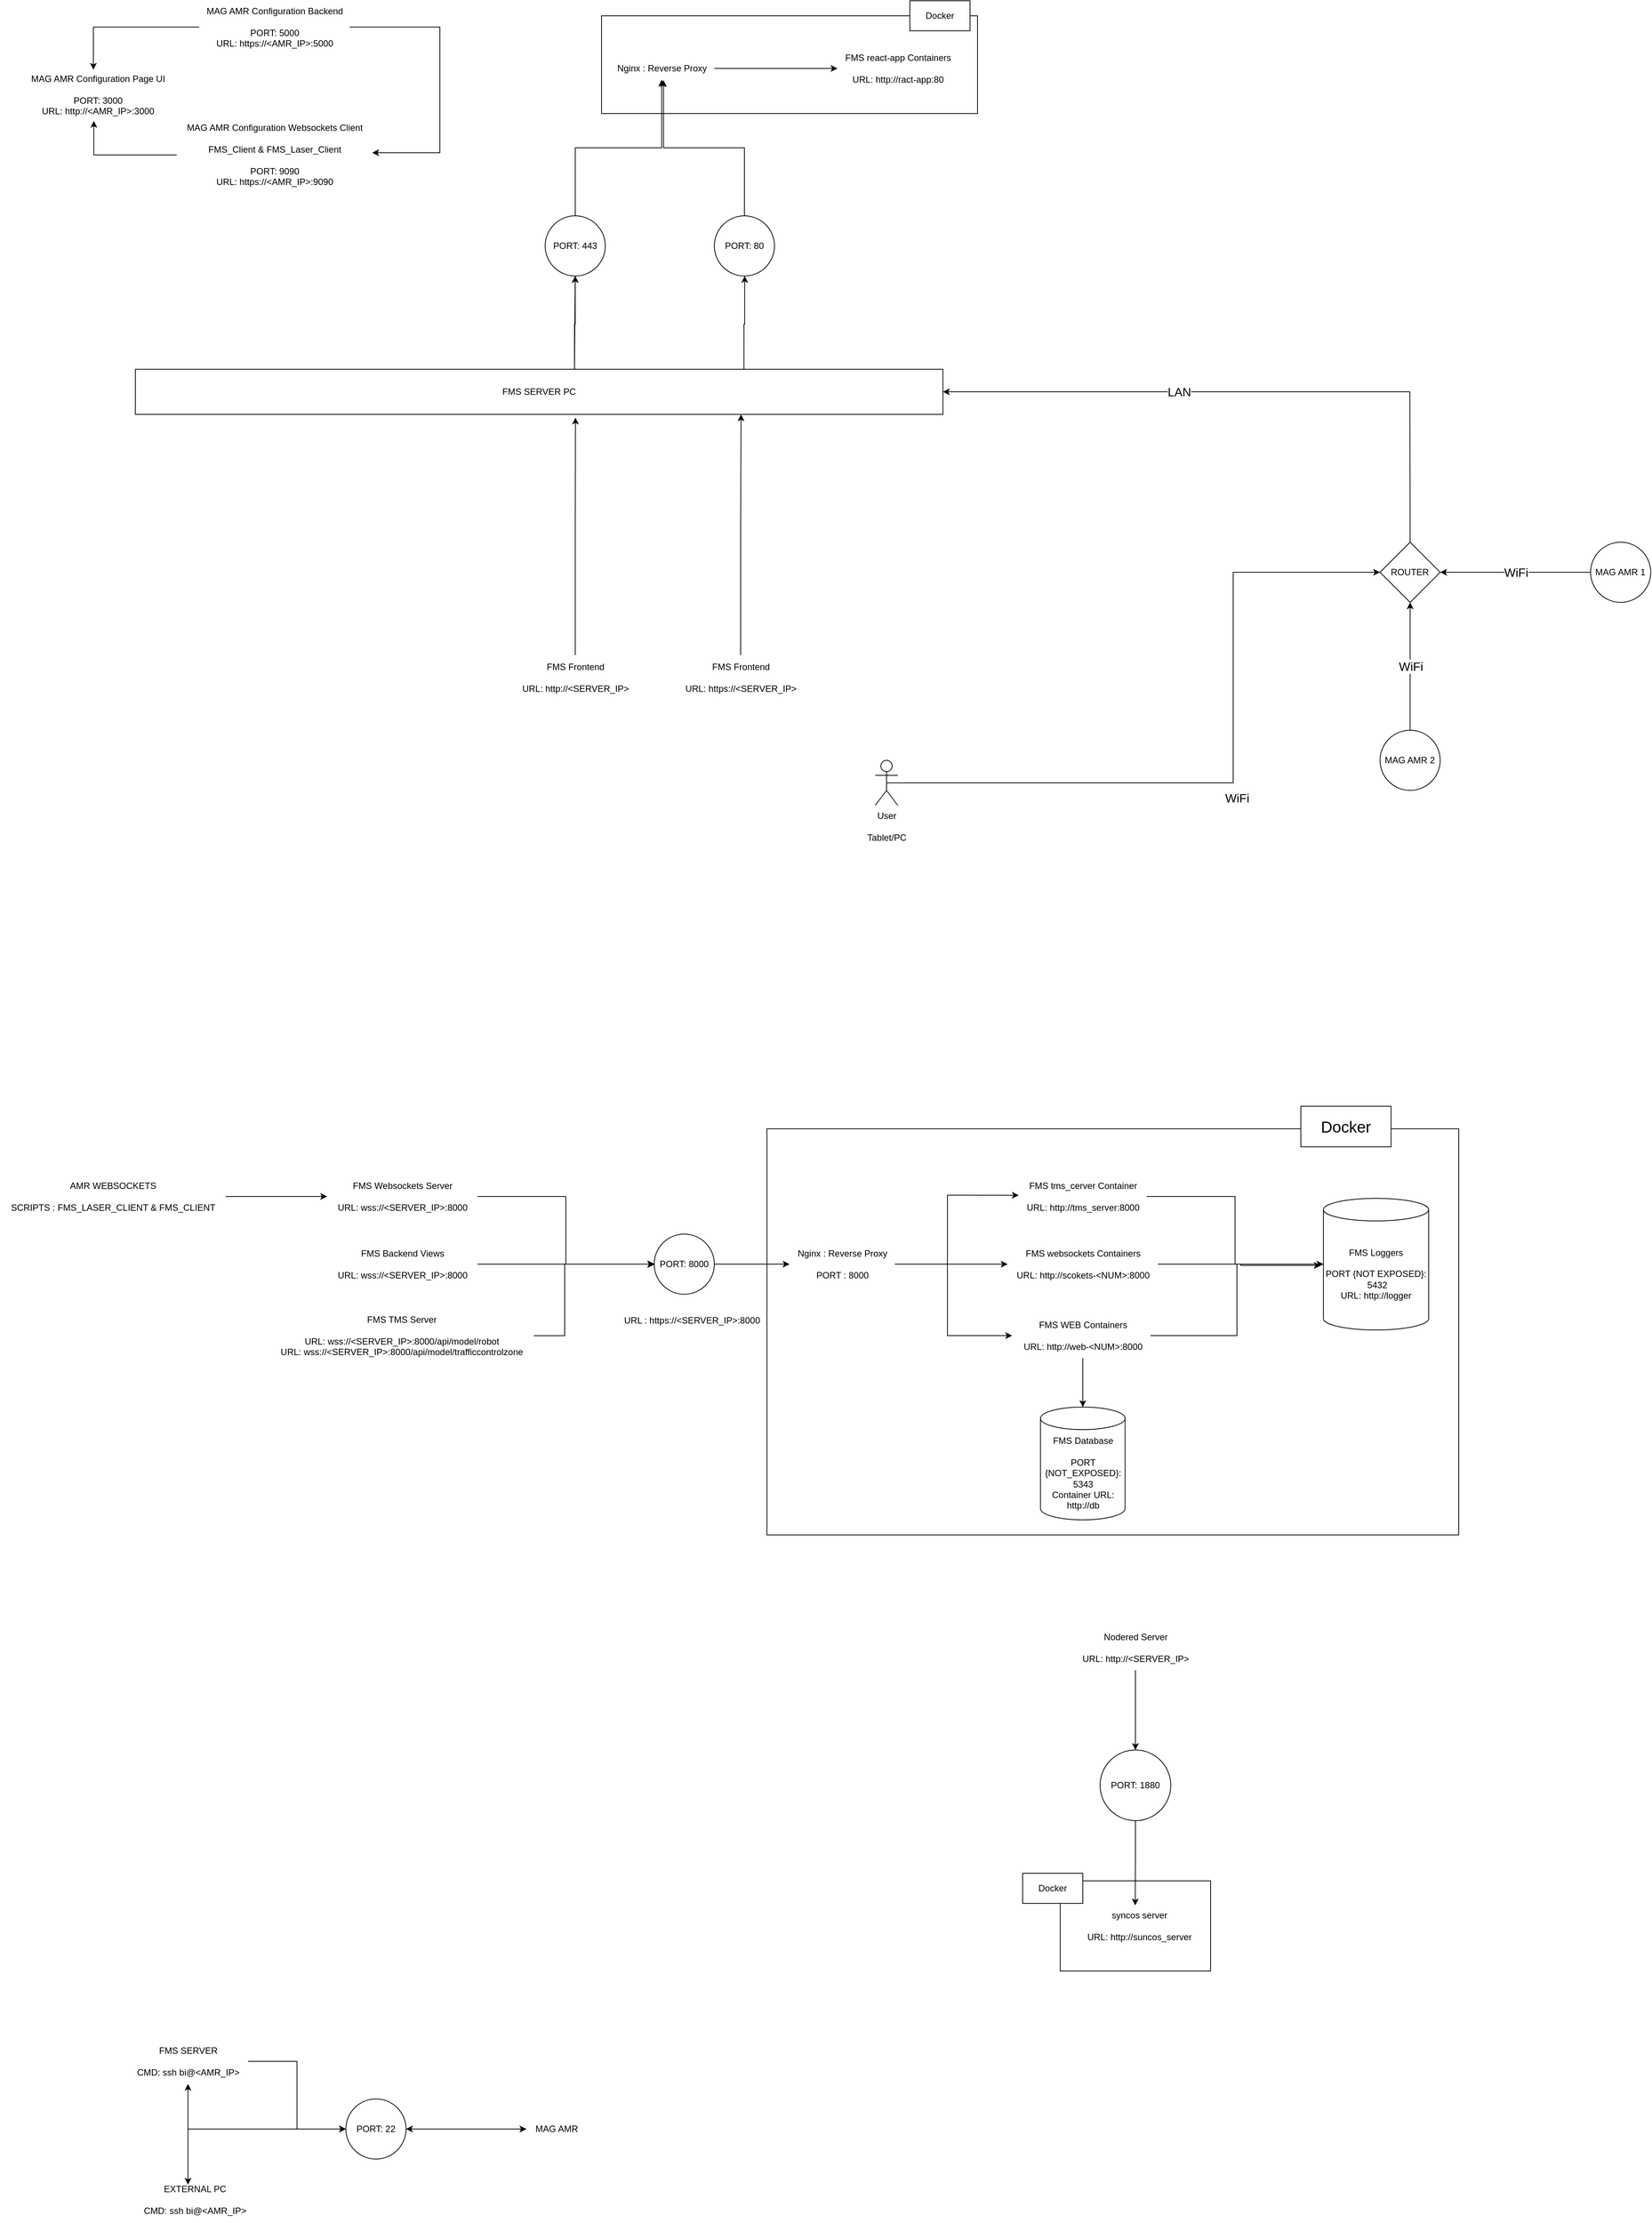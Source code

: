 <mxfile version="24.2.8" type="google">
  <diagram name="Page-1" id="4uziE1oLJJKGPmLhwlbQ">
    <mxGraphModel grid="1" page="1" gridSize="10" guides="1" tooltips="1" connect="1" arrows="1" fold="1" pageScale="1" pageWidth="827" pageHeight="1169" math="0" shadow="0">
      <root>
        <mxCell id="0" />
        <mxCell id="1" parent="0" />
        <mxCell id="BkfU0cEm2FaU06lFBYUn-8" value="" style="rounded=0;whiteSpace=wrap;html=1;" vertex="1" parent="1">
          <mxGeometry x="630" y="1550" width="200" height="120" as="geometry" />
        </mxCell>
        <mxCell id="02he-1anPqTySfMf4MrX-14" value="" style="rounded=0;whiteSpace=wrap;html=1;" vertex="1" parent="1">
          <mxGeometry x="20" y="-930" width="500" height="130" as="geometry" />
        </mxCell>
        <mxCell id="02he-1anPqTySfMf4MrX-9" value="" style="rounded=0;whiteSpace=wrap;html=1;" vertex="1" parent="1">
          <mxGeometry x="240" y="550" width="920" height="540" as="geometry" />
        </mxCell>
        <mxCell id="d4IRpbyM-tJKFZe9OpfI-14" value="PORT: 8000" style="ellipse;whiteSpace=wrap;html=1;aspect=fixed;" vertex="1" parent="1">
          <mxGeometry x="90" y="690" width="80" height="80" as="geometry" />
        </mxCell>
        <mxCell id="d4IRpbyM-tJKFZe9OpfI-22" style="edgeStyle=orthogonalEdgeStyle;rounded=0;orthogonalLoop=1;jettySize=auto;html=1;entryX=0;entryY=0.5;entryDx=0;entryDy=0;" edge="1" parent="1" source="d4IRpbyM-tJKFZe9OpfI-15" target="d4IRpbyM-tJKFZe9OpfI-14">
          <mxGeometry relative="1" as="geometry" />
        </mxCell>
        <mxCell id="d4IRpbyM-tJKFZe9OpfI-15" value="FMS Websockets Server&lt;br&gt;&lt;br&gt;URL: wss://&amp;lt;SERVER_IP&amp;gt;:8000" style="text;html=1;align=center;verticalAlign=middle;resizable=0;points=[];autosize=1;strokeColor=none;fillColor=none;" vertex="1" parent="1">
          <mxGeometry x="-345" y="610" width="200" height="60" as="geometry" />
        </mxCell>
        <mxCell id="d4IRpbyM-tJKFZe9OpfI-29" style="edgeStyle=orthogonalEdgeStyle;rounded=0;orthogonalLoop=1;jettySize=auto;html=1;" edge="1" parent="1" source="d4IRpbyM-tJKFZe9OpfI-16" target="d4IRpbyM-tJKFZe9OpfI-27">
          <mxGeometry relative="1" as="geometry" />
        </mxCell>
        <mxCell id="d4IRpbyM-tJKFZe9OpfI-16" value="Nginx : Reverse Proxy&lt;br&gt;&lt;br&gt;PORT : 8000" style="text;html=1;align=center;verticalAlign=middle;resizable=0;points=[];autosize=1;strokeColor=none;fillColor=none;" vertex="1" parent="1">
          <mxGeometry x="270" y="700" width="140" height="60" as="geometry" />
        </mxCell>
        <mxCell id="d4IRpbyM-tJKFZe9OpfI-17" style="edgeStyle=orthogonalEdgeStyle;rounded=0;orthogonalLoop=1;jettySize=auto;html=1;entryX=0;entryY=0.5;entryDx=0;entryDy=0;entryPerimeter=0;" edge="1" parent="1" source="d4IRpbyM-tJKFZe9OpfI-14" target="d4IRpbyM-tJKFZe9OpfI-16">
          <mxGeometry relative="1" as="geometry" />
        </mxCell>
        <mxCell id="d4IRpbyM-tJKFZe9OpfI-19" value="URL : https://&amp;lt;SERVER_IP&amp;gt;:8000" style="text;html=1;align=center;verticalAlign=middle;resizable=0;points=[];autosize=1;strokeColor=none;fillColor=none;" vertex="1" parent="1">
          <mxGeometry x="40" y="790" width="200" height="30" as="geometry" />
        </mxCell>
        <mxCell id="d4IRpbyM-tJKFZe9OpfI-23" style="edgeStyle=orthogonalEdgeStyle;rounded=0;orthogonalLoop=1;jettySize=auto;html=1;" edge="1" parent="1" source="d4IRpbyM-tJKFZe9OpfI-20">
          <mxGeometry relative="1" as="geometry">
            <mxPoint x="90" y="730" as="targetPoint" />
          </mxGeometry>
        </mxCell>
        <mxCell id="d4IRpbyM-tJKFZe9OpfI-20" value="FMS Backend Views&lt;br&gt;&lt;br&gt;URL: wss://&amp;lt;SERVER_IP&amp;gt;:8000" style="text;html=1;align=center;verticalAlign=middle;resizable=0;points=[];autosize=1;strokeColor=none;fillColor=none;" vertex="1" parent="1">
          <mxGeometry x="-345" y="700" width="200" height="60" as="geometry" />
        </mxCell>
        <mxCell id="d4IRpbyM-tJKFZe9OpfI-24" style="edgeStyle=orthogonalEdgeStyle;rounded=0;orthogonalLoop=1;jettySize=auto;html=1;entryX=0;entryY=0.5;entryDx=0;entryDy=0;" edge="1" parent="1">
          <mxGeometry relative="1" as="geometry">
            <mxPoint x="-70" y="825.067" as="sourcePoint" />
            <mxPoint x="91" y="730" as="targetPoint" />
            <Array as="points">
              <mxPoint x="-29" y="825" />
              <mxPoint x="-29" y="730" />
            </Array>
          </mxGeometry>
        </mxCell>
        <mxCell id="d4IRpbyM-tJKFZe9OpfI-21" value="FMS TMS Server&lt;br&gt;&lt;br&gt;URL: wss://&amp;lt;SERVER_IP&amp;gt;:8000/api/model/robot&lt;div&gt;URL: wss://&amp;lt;SERVER_IP&amp;gt;:8000/api/model/&lt;span style=&quot;background-color: initial;&quot;&gt;trafficcontrolzone&lt;/span&gt;&lt;br&gt;&lt;/div&gt;" style="text;html=1;align=center;verticalAlign=middle;resizable=0;points=[];autosize=1;strokeColor=none;fillColor=none;" vertex="1" parent="1">
          <mxGeometry x="-421" y="790" width="350" height="70" as="geometry" />
        </mxCell>
        <mxCell id="d4IRpbyM-tJKFZe9OpfI-25" value="FMS WEB Containers&lt;br&gt;&lt;br&gt;URL: http://web-&amp;lt;NUM&amp;gt;:8000" style="text;html=1;align=center;verticalAlign=middle;resizable=0;points=[];autosize=1;strokeColor=none;fillColor=none;" vertex="1" parent="1">
          <mxGeometry x="570" y="795" width="180" height="60" as="geometry" />
        </mxCell>
        <mxCell id="d4IRpbyM-tJKFZe9OpfI-26" style="edgeStyle=orthogonalEdgeStyle;rounded=0;orthogonalLoop=1;jettySize=auto;html=1;entryX=-0.022;entryY=0.508;entryDx=0;entryDy=0;entryPerimeter=0;" edge="1" parent="1" source="d4IRpbyM-tJKFZe9OpfI-16" target="d4IRpbyM-tJKFZe9OpfI-25">
          <mxGeometry relative="1" as="geometry">
            <Array as="points">
              <mxPoint x="480" y="730" />
              <mxPoint x="480" y="825" />
              <mxPoint x="566" y="825" />
            </Array>
          </mxGeometry>
        </mxCell>
        <mxCell id="d4IRpbyM-tJKFZe9OpfI-27" value="FMS websockets Containers&lt;br&gt;&lt;br&gt;URL: http://scokets-&amp;lt;NUM&amp;gt;:8000" style="text;html=1;align=center;verticalAlign=middle;resizable=0;points=[];autosize=1;strokeColor=none;fillColor=none;" vertex="1" parent="1">
          <mxGeometry x="560" y="700" width="200" height="60" as="geometry" />
        </mxCell>
        <mxCell id="d4IRpbyM-tJKFZe9OpfI-28" value="FMS tms_cerver Container&lt;br&gt;&lt;br&gt;URL: http://tms_server:8000" style="text;html=1;align=center;verticalAlign=middle;resizable=0;points=[];autosize=1;strokeColor=none;fillColor=none;" vertex="1" parent="1">
          <mxGeometry x="575" y="610" width="170" height="60" as="geometry" />
        </mxCell>
        <mxCell id="d4IRpbyM-tJKFZe9OpfI-30" style="edgeStyle=orthogonalEdgeStyle;rounded=0;orthogonalLoop=1;jettySize=auto;html=1;entryX=-0.001;entryY=0.472;entryDx=0;entryDy=0;entryPerimeter=0;" edge="1" parent="1" source="d4IRpbyM-tJKFZe9OpfI-16" target="d4IRpbyM-tJKFZe9OpfI-28">
          <mxGeometry relative="1" as="geometry">
            <Array as="points">
              <mxPoint x="480" y="730" />
              <mxPoint x="480" y="638" />
            </Array>
          </mxGeometry>
        </mxCell>
        <mxCell id="d4IRpbyM-tJKFZe9OpfI-32" value="FMS Database&lt;br&gt;&lt;br&gt;PORT {NOT_EXPOSED}: 5343&lt;br&gt;Container URL: http://db" style="shape=cylinder3;whiteSpace=wrap;html=1;boundedLbl=1;backgroundOutline=1;size=15;" vertex="1" parent="1">
          <mxGeometry x="603.75" y="920" width="112.5" height="150" as="geometry" />
        </mxCell>
        <mxCell id="d4IRpbyM-tJKFZe9OpfI-33" style="rounded=0;orthogonalLoop=1;jettySize=auto;html=1;entryX=0.5;entryY=0;entryDx=0;entryDy=0;entryPerimeter=0;edgeStyle=orthogonalEdgeStyle;" edge="1" parent="1" source="d4IRpbyM-tJKFZe9OpfI-25" target="d4IRpbyM-tJKFZe9OpfI-32">
          <mxGeometry relative="1" as="geometry" />
        </mxCell>
        <mxCell id="d4IRpbyM-tJKFZe9OpfI-35" style="edgeStyle=orthogonalEdgeStyle;rounded=0;orthogonalLoop=1;jettySize=auto;html=1;entryX=0;entryY=0.5;entryDx=0;entryDy=0;entryPerimeter=0;" edge="1" parent="1" source="d4IRpbyM-tJKFZe9OpfI-28" target="d4IRpbyM-tJKFZe9OpfI-39">
          <mxGeometry relative="1" as="geometry">
            <mxPoint x="939.43" y="730" as="targetPoint" />
          </mxGeometry>
        </mxCell>
        <mxCell id="d4IRpbyM-tJKFZe9OpfI-37" style="edgeStyle=orthogonalEdgeStyle;rounded=0;orthogonalLoop=1;jettySize=auto;html=1;entryX=-0.026;entryY=0.509;entryDx=0;entryDy=0;entryPerimeter=0;" edge="1" parent="1" source="d4IRpbyM-tJKFZe9OpfI-27" target="d4IRpbyM-tJKFZe9OpfI-39">
          <mxGeometry relative="1" as="geometry">
            <mxPoint x="938.48" y="730" as="targetPoint" />
          </mxGeometry>
        </mxCell>
        <mxCell id="d4IRpbyM-tJKFZe9OpfI-38" style="edgeStyle=orthogonalEdgeStyle;rounded=0;orthogonalLoop=1;jettySize=auto;html=1;entryX=0;entryY=0.5;entryDx=0;entryDy=0;entryPerimeter=0;" edge="1" parent="1" source="d4IRpbyM-tJKFZe9OpfI-25" target="d4IRpbyM-tJKFZe9OpfI-39">
          <mxGeometry relative="1" as="geometry">
            <mxPoint x="939.43" y="730.91" as="targetPoint" />
          </mxGeometry>
        </mxCell>
        <mxCell id="d4IRpbyM-tJKFZe9OpfI-39" value="&lt;span style=&quot;text-wrap: nowrap;&quot;&gt;FMS Loggers&lt;/span&gt;&lt;br style=&quot;text-wrap: nowrap;&quot;&gt;&lt;br style=&quot;text-wrap: nowrap;&quot;&gt;&lt;span style=&quot;text-wrap: nowrap;&quot;&gt;PORT {NOT EXPOSED}:&lt;/span&gt;&lt;div&gt;&lt;span style=&quot;text-wrap: nowrap;&quot;&gt;&amp;nbsp;5432&lt;/span&gt;&lt;br style=&quot;text-wrap: nowrap;&quot;&gt;&lt;span style=&quot;text-wrap: nowrap;&quot;&gt;URL: http://logger&lt;/span&gt;&lt;/div&gt;" style="shape=cylinder3;whiteSpace=wrap;html=1;boundedLbl=1;backgroundOutline=1;size=15;" vertex="1" parent="1">
          <mxGeometry x="980" y="642.5" width="140" height="175" as="geometry" />
        </mxCell>
        <mxCell id="d4IRpbyM-tJKFZe9OpfI-41" style="edgeStyle=orthogonalEdgeStyle;rounded=0;orthogonalLoop=1;jettySize=auto;html=1;" edge="1" parent="1" source="d4IRpbyM-tJKFZe9OpfI-40" target="d4IRpbyM-tJKFZe9OpfI-15">
          <mxGeometry relative="1" as="geometry" />
        </mxCell>
        <mxCell id="d4IRpbyM-tJKFZe9OpfI-40" value="AMR WEBSOCKETS&lt;br&gt;&lt;br&gt;SCRIPTS : FMS_LASER_CLIENT &amp;amp; FMS_CLIENT" style="text;html=1;align=center;verticalAlign=middle;resizable=0;points=[];autosize=1;strokeColor=none;fillColor=none;" vertex="1" parent="1">
          <mxGeometry x="-780" y="610" width="300" height="60" as="geometry" />
        </mxCell>
        <mxCell id="d4IRpbyM-tJKFZe9OpfI-46" style="edgeStyle=orthogonalEdgeStyle;rounded=0;orthogonalLoop=1;jettySize=auto;html=1;exitX=0.5;exitY=0;exitDx=0;exitDy=0;" edge="1" parent="1" source="d4IRpbyM-tJKFZe9OpfI-42" target="d4IRpbyM-tJKFZe9OpfI-45">
          <mxGeometry relative="1" as="geometry" />
        </mxCell>
        <mxCell id="d4IRpbyM-tJKFZe9OpfI-42" value="PORT: 443" style="ellipse;whiteSpace=wrap;html=1;" vertex="1" parent="1">
          <mxGeometry x="-55" y="-664" width="80" height="80" as="geometry" />
        </mxCell>
        <mxCell id="d4IRpbyM-tJKFZe9OpfI-44" style="edgeStyle=orthogonalEdgeStyle;rounded=0;orthogonalLoop=1;jettySize=auto;html=1;entryX=0.75;entryY=1;entryDx=0;entryDy=0;" edge="1" parent="1" source="d4IRpbyM-tJKFZe9OpfI-43" target="BkfU0cEm2FaU06lFBYUn-14">
          <mxGeometry relative="1" as="geometry">
            <mxPoint x="195" y="-360" as="targetPoint" />
          </mxGeometry>
        </mxCell>
        <mxCell id="d4IRpbyM-tJKFZe9OpfI-43" value="FMS Frontend&lt;br&gt;&lt;br&gt;URL: https://&amp;lt;SERVER_IP&amp;gt;" style="text;html=1;align=center;verticalAlign=middle;resizable=0;points=[];autosize=1;strokeColor=none;fillColor=none;" vertex="1" parent="1">
          <mxGeometry x="120" y="-80" width="170" height="60" as="geometry" />
        </mxCell>
        <mxCell id="d4IRpbyM-tJKFZe9OpfI-48" style="edgeStyle=orthogonalEdgeStyle;rounded=0;orthogonalLoop=1;jettySize=auto;html=1;" edge="1" parent="1" source="d4IRpbyM-tJKFZe9OpfI-45" target="d4IRpbyM-tJKFZe9OpfI-47">
          <mxGeometry relative="1" as="geometry" />
        </mxCell>
        <mxCell id="d4IRpbyM-tJKFZe9OpfI-45" value="Nginx : Reverse Proxy" style="text;html=1;align=center;verticalAlign=middle;resizable=0;points=[];autosize=1;strokeColor=none;fillColor=none;" vertex="1" parent="1">
          <mxGeometry x="30" y="-875" width="140" height="30" as="geometry" />
        </mxCell>
        <mxCell id="d4IRpbyM-tJKFZe9OpfI-47" value="FMS react-app Containers&lt;br&gt;&lt;br&gt;URL: http://ract-app:80" style="text;html=1;align=center;verticalAlign=middle;resizable=0;points=[];autosize=1;strokeColor=none;fillColor=none;" vertex="1" parent="1">
          <mxGeometry x="333.75" y="-890" width="160" height="60" as="geometry" />
        </mxCell>
        <mxCell id="gGpCQwqpqmyP7WzPIFbP-1" value="PORT: 80" style="ellipse;whiteSpace=wrap;html=1;" vertex="1" parent="1">
          <mxGeometry x="170" y="-664" width="80" height="80" as="geometry" />
        </mxCell>
        <mxCell id="gGpCQwqpqmyP7WzPIFbP-2" style="edgeStyle=orthogonalEdgeStyle;rounded=0;orthogonalLoop=1;jettySize=auto;html=1;entryX=0.545;entryY=1.072;entryDx=0;entryDy=0;entryPerimeter=0;" edge="1" parent="1" source="gGpCQwqpqmyP7WzPIFbP-3" target="BkfU0cEm2FaU06lFBYUn-14">
          <mxGeometry relative="1" as="geometry" />
        </mxCell>
        <mxCell id="gGpCQwqpqmyP7WzPIFbP-3" value="FMS Frontend&lt;br&gt;&lt;br&gt;URL: http://&amp;lt;SERVER_IP&amp;gt;" style="text;html=1;align=center;verticalAlign=middle;resizable=0;points=[];autosize=1;strokeColor=none;fillColor=none;" vertex="1" parent="1">
          <mxGeometry x="-100" y="-80" width="170" height="60" as="geometry" />
        </mxCell>
        <mxCell id="gGpCQwqpqmyP7WzPIFbP-4" style="edgeStyle=orthogonalEdgeStyle;rounded=0;orthogonalLoop=1;jettySize=auto;html=1;entryX=0.517;entryY=1.022;entryDx=0;entryDy=0;entryPerimeter=0;" edge="1" parent="1" source="gGpCQwqpqmyP7WzPIFbP-1" target="d4IRpbyM-tJKFZe9OpfI-45">
          <mxGeometry relative="1" as="geometry" />
        </mxCell>
        <mxCell id="02he-1anPqTySfMf4MrX-4" style="edgeStyle=orthogonalEdgeStyle;rounded=0;orthogonalLoop=1;jettySize=auto;html=1;" edge="1" parent="1" source="gGpCQwqpqmyP7WzPIFbP-5" target="02he-1anPqTySfMf4MrX-2">
          <mxGeometry relative="1" as="geometry" />
        </mxCell>
        <mxCell id="02he-1anPqTySfMf4MrX-5" style="edgeStyle=orthogonalEdgeStyle;rounded=0;orthogonalLoop=1;jettySize=auto;html=1;" edge="1" parent="1" source="gGpCQwqpqmyP7WzPIFbP-5" target="02he-1anPqTySfMf4MrX-1">
          <mxGeometry relative="1" as="geometry" />
        </mxCell>
        <mxCell id="gGpCQwqpqmyP7WzPIFbP-5" value="PORT: 22" style="ellipse;whiteSpace=wrap;html=1;aspect=fixed;" vertex="1" parent="1">
          <mxGeometry x="-320" y="1840" width="80" height="80" as="geometry" />
        </mxCell>
        <mxCell id="02he-1anPqTySfMf4MrX-3" style="edgeStyle=orthogonalEdgeStyle;rounded=0;orthogonalLoop=1;jettySize=auto;html=1;entryX=0;entryY=0.5;entryDx=0;entryDy=0;" edge="1" parent="1" source="02he-1anPqTySfMf4MrX-1" target="gGpCQwqpqmyP7WzPIFbP-5">
          <mxGeometry relative="1" as="geometry" />
        </mxCell>
        <mxCell id="02he-1anPqTySfMf4MrX-1" value="FMS SERVER&lt;br&gt;&lt;br&gt;CMD: ssh bi@&amp;lt;AMR_IP&amp;gt;" style="text;html=1;align=center;verticalAlign=middle;resizable=0;points=[];autosize=1;strokeColor=none;fillColor=none;" vertex="1" parent="1">
          <mxGeometry x="-610" y="1760" width="160" height="60" as="geometry" />
        </mxCell>
        <mxCell id="02he-1anPqTySfMf4MrX-7" style="edgeStyle=orthogonalEdgeStyle;rounded=0;orthogonalLoop=1;jettySize=auto;html=1;entryX=1;entryY=0.5;entryDx=0;entryDy=0;" edge="1" parent="1" source="02he-1anPqTySfMf4MrX-2" target="gGpCQwqpqmyP7WzPIFbP-5">
          <mxGeometry relative="1" as="geometry" />
        </mxCell>
        <mxCell id="02he-1anPqTySfMf4MrX-2" value="MAG AMR" style="text;html=1;align=center;verticalAlign=middle;resizable=0;points=[];autosize=1;strokeColor=none;fillColor=none;" vertex="1" parent="1">
          <mxGeometry x="-80" y="1865" width="80" height="30" as="geometry" />
        </mxCell>
        <mxCell id="02he-1anPqTySfMf4MrX-10" value="Docker" style="rounded=0;whiteSpace=wrap;html=1;fontSize=21;" vertex="1" parent="1">
          <mxGeometry x="950" y="520" width="120" height="54" as="geometry" />
        </mxCell>
        <mxCell id="02he-1anPqTySfMf4MrX-13" style="edgeStyle=orthogonalEdgeStyle;rounded=0;orthogonalLoop=1;jettySize=auto;html=1;entryX=0;entryY=0.5;entryDx=0;entryDy=0;" edge="1" parent="1" source="02he-1anPqTySfMf4MrX-11" target="gGpCQwqpqmyP7WzPIFbP-5">
          <mxGeometry relative="1" as="geometry">
            <Array as="points">
              <mxPoint x="-530" y="1880" />
            </Array>
          </mxGeometry>
        </mxCell>
        <mxCell id="02he-1anPqTySfMf4MrX-11" value="EXTERNAL PC&lt;br&gt;&lt;br&gt;CMD: ssh bi@&amp;lt;AMR_IP&amp;gt;" style="text;html=1;align=center;verticalAlign=middle;resizable=0;points=[];autosize=1;strokeColor=none;fillColor=none;" vertex="1" parent="1">
          <mxGeometry x="-601" y="1944" width="160" height="60" as="geometry" />
        </mxCell>
        <mxCell id="02he-1anPqTySfMf4MrX-12" style="edgeStyle=orthogonalEdgeStyle;rounded=0;orthogonalLoop=1;jettySize=auto;html=1;entryX=0.444;entryY=0.167;entryDx=0;entryDy=0;entryPerimeter=0;" edge="1" parent="1" source="gGpCQwqpqmyP7WzPIFbP-5" target="02he-1anPqTySfMf4MrX-11">
          <mxGeometry relative="1" as="geometry" />
        </mxCell>
        <mxCell id="02he-1anPqTySfMf4MrX-18" value="Docker" style="rounded=0;whiteSpace=wrap;html=1;" vertex="1" parent="1">
          <mxGeometry x="430" y="-950" width="80" height="40" as="geometry" />
        </mxCell>
        <mxCell id="02he-1anPqTySfMf4MrX-19" value="" style="group" connectable="0" vertex="1" parent="1">
          <mxGeometry x="-750" y="-950" width="555" height="255" as="geometry" />
        </mxCell>
        <mxCell id="d4IRpbyM-tJKFZe9OpfI-5" value="&lt;div&gt;&lt;span style=&quot;background-color: initial;&quot;&gt;MAG AMR Configuration Page UI&lt;/span&gt;&lt;br&gt;&lt;/div&gt;&lt;div&gt;&lt;br&gt;&lt;/div&gt;&lt;div&gt;PORT: 3000&lt;/div&gt;URL: http://&amp;lt;AMR_IP&amp;gt;:3000" style="text;html=1;align=center;verticalAlign=middle;resizable=0;points=[];autosize=1;strokeColor=none;fillColor=none;" vertex="1" parent="02he-1anPqTySfMf4MrX-19">
          <mxGeometry y="90" width="200" height="70" as="geometry" />
        </mxCell>
        <mxCell id="d4IRpbyM-tJKFZe9OpfI-6" value="&lt;div&gt;&lt;span style=&quot;background-color: initial;&quot;&gt;MAG AMR Configuration Backend&lt;br&gt;&lt;/span&gt;&lt;br&gt;&lt;/div&gt;&lt;div&gt;PORT: 5000&lt;/div&gt;URL: https://&amp;lt;AMR_IP&amp;gt;:5000" style="text;html=1;align=center;verticalAlign=middle;resizable=0;points=[];autosize=1;strokeColor=none;fillColor=none;" vertex="1" parent="02he-1anPqTySfMf4MrX-19">
          <mxGeometry x="235" width="200" height="70" as="geometry" />
        </mxCell>
        <mxCell id="d4IRpbyM-tJKFZe9OpfI-7" value="&lt;div&gt;&lt;span style=&quot;background-color: initial;&quot;&gt;MAG AMR Configuration Websockets Client&lt;/span&gt;&lt;br&gt;&lt;/div&gt;&lt;div&gt;&lt;span style=&quot;background-color: initial;&quot;&gt;&lt;br&gt;&lt;/span&gt;&lt;/div&gt;&lt;div&gt;&lt;span style=&quot;background-color: initial;&quot;&gt;FMS_Client &amp;amp; FMS_Laser_Client&lt;/span&gt;&lt;/div&gt;&lt;div&gt;&lt;br&gt;PORT: 9090&lt;/div&gt;URL: https://&amp;lt;AMR_IP&amp;gt;:9090" style="text;html=1;align=center;verticalAlign=middle;resizable=0;points=[];autosize=1;strokeColor=none;fillColor=none;" vertex="1" parent="02he-1anPqTySfMf4MrX-19">
          <mxGeometry x="205" y="155" width="260" height="100" as="geometry" />
        </mxCell>
        <mxCell id="d4IRpbyM-tJKFZe9OpfI-9" style="edgeStyle=orthogonalEdgeStyle;rounded=0;orthogonalLoop=1;jettySize=auto;html=1;entryX=0.471;entryY=0.024;entryDx=0;entryDy=0;entryPerimeter=0;" edge="1" parent="02he-1anPqTySfMf4MrX-19" source="d4IRpbyM-tJKFZe9OpfI-6" target="d4IRpbyM-tJKFZe9OpfI-5">
          <mxGeometry relative="1" as="geometry" />
        </mxCell>
        <mxCell id="d4IRpbyM-tJKFZe9OpfI-12" style="edgeStyle=orthogonalEdgeStyle;rounded=0;orthogonalLoop=1;jettySize=auto;html=1;entryX=1;entryY=0.471;entryDx=0;entryDy=0;entryPerimeter=0;" edge="1" parent="02he-1anPqTySfMf4MrX-19" source="d4IRpbyM-tJKFZe9OpfI-6" target="d4IRpbyM-tJKFZe9OpfI-7">
          <mxGeometry relative="1" as="geometry">
            <Array as="points">
              <mxPoint x="555" y="35" />
              <mxPoint x="555" y="202" />
            </Array>
          </mxGeometry>
        </mxCell>
        <mxCell id="d4IRpbyM-tJKFZe9OpfI-13" style="edgeStyle=orthogonalEdgeStyle;rounded=0;orthogonalLoop=1;jettySize=auto;html=1;entryX=0.474;entryY=0.997;entryDx=0;entryDy=0;entryPerimeter=0;" edge="1" parent="02he-1anPqTySfMf4MrX-19" source="d4IRpbyM-tJKFZe9OpfI-7" target="d4IRpbyM-tJKFZe9OpfI-5">
          <mxGeometry relative="1" as="geometry" />
        </mxCell>
        <mxCell id="BkfU0cEm2FaU06lFBYUn-4" style="edgeStyle=orthogonalEdgeStyle;rounded=0;orthogonalLoop=1;jettySize=auto;html=1;entryX=0.5;entryY=0;entryDx=0;entryDy=0;" edge="1" parent="1" source="BkfU0cEm2FaU06lFBYUn-1" target="BkfU0cEm2FaU06lFBYUn-2">
          <mxGeometry relative="1" as="geometry" />
        </mxCell>
        <mxCell id="BkfU0cEm2FaU06lFBYUn-1" value="Nodered Server&lt;br&gt;&lt;br&gt;URL: http://&amp;lt;SERVER_IP&amp;gt;" style="text;html=1;align=center;verticalAlign=middle;resizable=0;points=[];autosize=1;strokeColor=none;fillColor=none;" vertex="1" parent="1">
          <mxGeometry x="645" y="1210" width="170" height="60" as="geometry" />
        </mxCell>
        <mxCell id="BkfU0cEm2FaU06lFBYUn-2" value="PORT: 1880" style="ellipse;whiteSpace=wrap;html=1;aspect=fixed;" vertex="1" parent="1">
          <mxGeometry x="683" y="1376" width="94" height="94" as="geometry" />
        </mxCell>
        <mxCell id="BkfU0cEm2FaU06lFBYUn-3" value="syncos server&lt;div&gt;&lt;br&gt;URL: http://suncos_server&lt;/div&gt;" style="text;html=1;align=center;verticalAlign=middle;resizable=0;points=[];autosize=1;strokeColor=none;fillColor=none;" vertex="1" parent="1">
          <mxGeometry x="655" y="1580" width="160" height="60" as="geometry" />
        </mxCell>
        <mxCell id="BkfU0cEm2FaU06lFBYUn-7" style="edgeStyle=orthogonalEdgeStyle;rounded=0;orthogonalLoop=1;jettySize=auto;html=1;entryX=0.467;entryY=0.044;entryDx=0;entryDy=0;entryPerimeter=0;" edge="1" parent="1" source="BkfU0cEm2FaU06lFBYUn-2" target="BkfU0cEm2FaU06lFBYUn-3">
          <mxGeometry relative="1" as="geometry" />
        </mxCell>
        <mxCell id="BkfU0cEm2FaU06lFBYUn-9" value="Docker" style="rounded=0;whiteSpace=wrap;html=1;" vertex="1" parent="1">
          <mxGeometry x="580" y="1540" width="80" height="40" as="geometry" />
        </mxCell>
        <mxCell id="BkfU0cEm2FaU06lFBYUn-11" value="User&lt;br&gt;&lt;br&gt;Tablet/PC" style="shape=umlActor;verticalLabelPosition=bottom;verticalAlign=top;html=1;outlineConnect=0;" vertex="1" parent="1">
          <mxGeometry x="384" y="60" width="30" height="60" as="geometry" />
        </mxCell>
        <mxCell id="BkfU0cEm2FaU06lFBYUn-14" value="FMS SERVER PC" style="rounded=0;whiteSpace=wrap;html=1;" vertex="1" parent="1">
          <mxGeometry x="-600" y="-460" width="1074" height="60" as="geometry" />
        </mxCell>
        <mxCell id="BkfU0cEm2FaU06lFBYUn-17" value="MAG AMR 1" style="ellipse;whiteSpace=wrap;html=1;aspect=fixed;" vertex="1" parent="1">
          <mxGeometry x="1335.33" y="-230" width="80" height="80" as="geometry" />
        </mxCell>
        <mxCell id="BkfU0cEm2FaU06lFBYUn-24" value="ROUTER" style="rhombus;whiteSpace=wrap;html=1;" vertex="1" parent="1">
          <mxGeometry x="1055.33" y="-230" width="80" height="80" as="geometry" />
        </mxCell>
        <mxCell id="BkfU0cEm2FaU06lFBYUn-26" value="MAG AMR 2" style="ellipse;whiteSpace=wrap;html=1;aspect=fixed;" vertex="1" parent="1">
          <mxGeometry x="1055.33" y="20" width="80" height="80" as="geometry" />
        </mxCell>
        <mxCell id="BkfU0cEm2FaU06lFBYUn-28" value="" style="endArrow=classic;html=1;rounded=0;entryX=0;entryY=0.5;entryDx=0;entryDy=0;exitX=0.5;exitY=0.5;exitDx=0;exitDy=0;exitPerimeter=0;" edge="1" parent="1" source="BkfU0cEm2FaU06lFBYUn-11" target="BkfU0cEm2FaU06lFBYUn-24">
          <mxGeometry relative="1" as="geometry">
            <mxPoint y="200" as="sourcePoint" />
            <mxPoint x="160" y="200" as="targetPoint" />
            <Array as="points">
              <mxPoint x="860" y="90" />
              <mxPoint x="860" y="-190" />
            </Array>
          </mxGeometry>
        </mxCell>
        <mxCell id="BkfU0cEm2FaU06lFBYUn-29" value="WiFi" style="edgeLabel;resizable=0;html=1;;align=center;verticalAlign=middle;fontSize=16;" connectable="0" vertex="1" parent="BkfU0cEm2FaU06lFBYUn-28">
          <mxGeometry relative="1" as="geometry">
            <mxPoint x="5" y="27" as="offset" />
          </mxGeometry>
        </mxCell>
        <mxCell id="BkfU0cEm2FaU06lFBYUn-32" value="" style="endArrow=classic;html=1;rounded=0;entryX=0.5;entryY=1;entryDx=0;entryDy=0;exitX=0.5;exitY=0;exitDx=0;exitDy=0;" edge="1" parent="1" source="BkfU0cEm2FaU06lFBYUn-26" target="BkfU0cEm2FaU06lFBYUn-24">
          <mxGeometry relative="1" as="geometry">
            <mxPoint x="215.33" y="340" as="sourcePoint" />
            <mxPoint x="324.33" y="170" as="targetPoint" />
          </mxGeometry>
        </mxCell>
        <mxCell id="BkfU0cEm2FaU06lFBYUn-33" value="WiFi" style="edgeLabel;resizable=0;html=1;;align=center;verticalAlign=middle;fontSize=16;" connectable="0" vertex="1" parent="BkfU0cEm2FaU06lFBYUn-32">
          <mxGeometry relative="1" as="geometry" />
        </mxCell>
        <mxCell id="BkfU0cEm2FaU06lFBYUn-36" value="" style="endArrow=classic;html=1;rounded=0;entryX=1;entryY=0.5;entryDx=0;entryDy=0;exitX=0;exitY=0.5;exitDx=0;exitDy=0;" edge="1" parent="1" source="BkfU0cEm2FaU06lFBYUn-17" target="BkfU0cEm2FaU06lFBYUn-24">
          <mxGeometry relative="1" as="geometry">
            <mxPoint x="365.58" y="340" as="sourcePoint" />
            <mxPoint x="365.58" y="130" as="targetPoint" />
          </mxGeometry>
        </mxCell>
        <mxCell id="BkfU0cEm2FaU06lFBYUn-37" value="WiFi" style="edgeLabel;resizable=0;html=1;;align=center;verticalAlign=middle;fontSize=16;" connectable="0" vertex="1" parent="BkfU0cEm2FaU06lFBYUn-36">
          <mxGeometry relative="1" as="geometry" />
        </mxCell>
        <mxCell id="BkfU0cEm2FaU06lFBYUn-38" value="" style="endArrow=classic;html=1;rounded=0;entryX=1;entryY=0.5;entryDx=0;entryDy=0;exitX=0.5;exitY=0;exitDx=0;exitDy=0;" edge="1" parent="1" source="BkfU0cEm2FaU06lFBYUn-24" target="BkfU0cEm2FaU06lFBYUn-14">
          <mxGeometry relative="1" as="geometry">
            <mxPoint x="179" y="160" as="sourcePoint" />
            <mxPoint x="90" y="-10" as="targetPoint" />
            <Array as="points">
              <mxPoint x="1095" y="-430" />
            </Array>
          </mxGeometry>
        </mxCell>
        <mxCell id="BkfU0cEm2FaU06lFBYUn-39" value="LAN" style="edgeLabel;resizable=0;html=1;;align=center;verticalAlign=middle;fontSize=16;" connectable="0" vertex="1" parent="BkfU0cEm2FaU06lFBYUn-38">
          <mxGeometry relative="1" as="geometry">
            <mxPoint x="-97" as="offset" />
          </mxGeometry>
        </mxCell>
        <mxCell id="eR9-a2rp6OlcqTeFynbH-12" style="edgeStyle=orthogonalEdgeStyle;rounded=0;orthogonalLoop=1;jettySize=auto;html=1;entryX=0.5;entryY=1;entryDx=0;entryDy=0;" edge="1" parent="1" target="d4IRpbyM-tJKFZe9OpfI-42">
          <mxGeometry relative="1" as="geometry">
            <mxPoint x="-16" y="-460" as="sourcePoint" />
            <mxPoint x="-16.11" y="-580" as="targetPoint" />
          </mxGeometry>
        </mxCell>
        <mxCell id="eR9-a2rp6OlcqTeFynbH-14" style="edgeStyle=orthogonalEdgeStyle;rounded=0;orthogonalLoop=1;jettySize=auto;html=1;entryX=0.5;entryY=1;entryDx=0;entryDy=0;" edge="1" parent="1" target="d4IRpbyM-tJKFZe9OpfI-42">
          <mxGeometry relative="1" as="geometry">
            <mxPoint x="-16" y="-460" as="sourcePoint" />
            <mxPoint x="-15" y="-584" as="targetPoint" />
            <Array as="points">
              <mxPoint x="-16" y="-520" />
              <mxPoint x="-15" y="-520" />
            </Array>
          </mxGeometry>
        </mxCell>
        <mxCell id="eR9-a2rp6OlcqTeFynbH-15" style="edgeStyle=orthogonalEdgeStyle;rounded=0;orthogonalLoop=1;jettySize=auto;html=1;entryX=0.5;entryY=1;entryDx=0;entryDy=0;" edge="1" parent="1">
          <mxGeometry relative="1" as="geometry">
            <mxPoint x="209.38" y="-460" as="sourcePoint" />
            <mxPoint x="210.38" y="-584" as="targetPoint" />
            <Array as="points">
              <mxPoint x="209.38" y="-520" />
              <mxPoint x="210.38" y="-520" />
            </Array>
          </mxGeometry>
        </mxCell>
      </root>
    </mxGraphModel>
  </diagram>
</mxfile>
